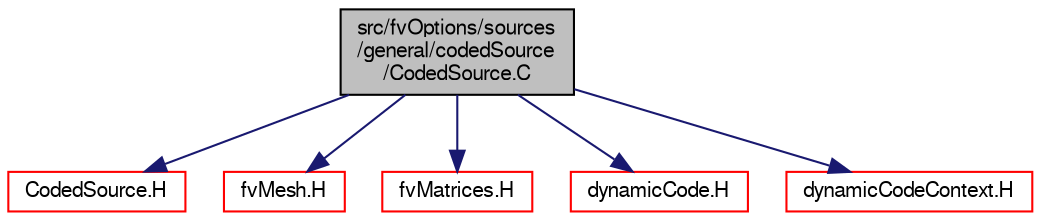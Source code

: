 digraph "src/fvOptions/sources/general/codedSource/CodedSource.C"
{
  bgcolor="transparent";
  edge [fontname="FreeSans",fontsize="10",labelfontname="FreeSans",labelfontsize="10"];
  node [fontname="FreeSans",fontsize="10",shape=record];
  Node0 [label="src/fvOptions/sources\l/general/codedSource\l/CodedSource.C",height=0.2,width=0.4,color="black", fillcolor="grey75", style="filled", fontcolor="black"];
  Node0 -> Node1 [color="midnightblue",fontsize="10",style="solid",fontname="FreeSans"];
  Node1 [label="CodedSource.H",height=0.2,width=0.4,color="red",URL="$a04763.html"];
  Node0 -> Node258 [color="midnightblue",fontsize="10",style="solid",fontname="FreeSans"];
  Node258 [label="fvMesh.H",height=0.2,width=0.4,color="red",URL="$a03533.html"];
  Node0 -> Node305 [color="midnightblue",fontsize="10",style="solid",fontname="FreeSans"];
  Node305 [label="fvMatrices.H",height=0.2,width=0.4,color="red",URL="$a03272.html",tooltip="A special matrix type and solver, designed for finite volume solutions of scalar equations. "];
  Node0 -> Node350 [color="midnightblue",fontsize="10",style="solid",fontname="FreeSans"];
  Node350 [label="dynamicCode.H",height=0.2,width=0.4,color="red",URL="$a08909.html"];
  Node0 -> Node351 [color="midnightblue",fontsize="10",style="solid",fontname="FreeSans"];
  Node351 [label="dynamicCodeContext.H",height=0.2,width=0.4,color="red",URL="$a08915.html"];
}
